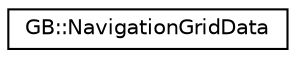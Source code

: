 digraph "Graphical Class Hierarchy"
{
  edge [fontname="Helvetica",fontsize="10",labelfontname="Helvetica",labelfontsize="10"];
  node [fontname="Helvetica",fontsize="10",shape=record];
  rankdir="LR";
  Node0 [label="GB::NavigationGridData",height=0.2,width=0.4,color="black", fillcolor="white", style="filled",URL="$struct_g_b_1_1_navigation_grid_data.html",tooltip="Information stored in each navigation grid square. "];
}
